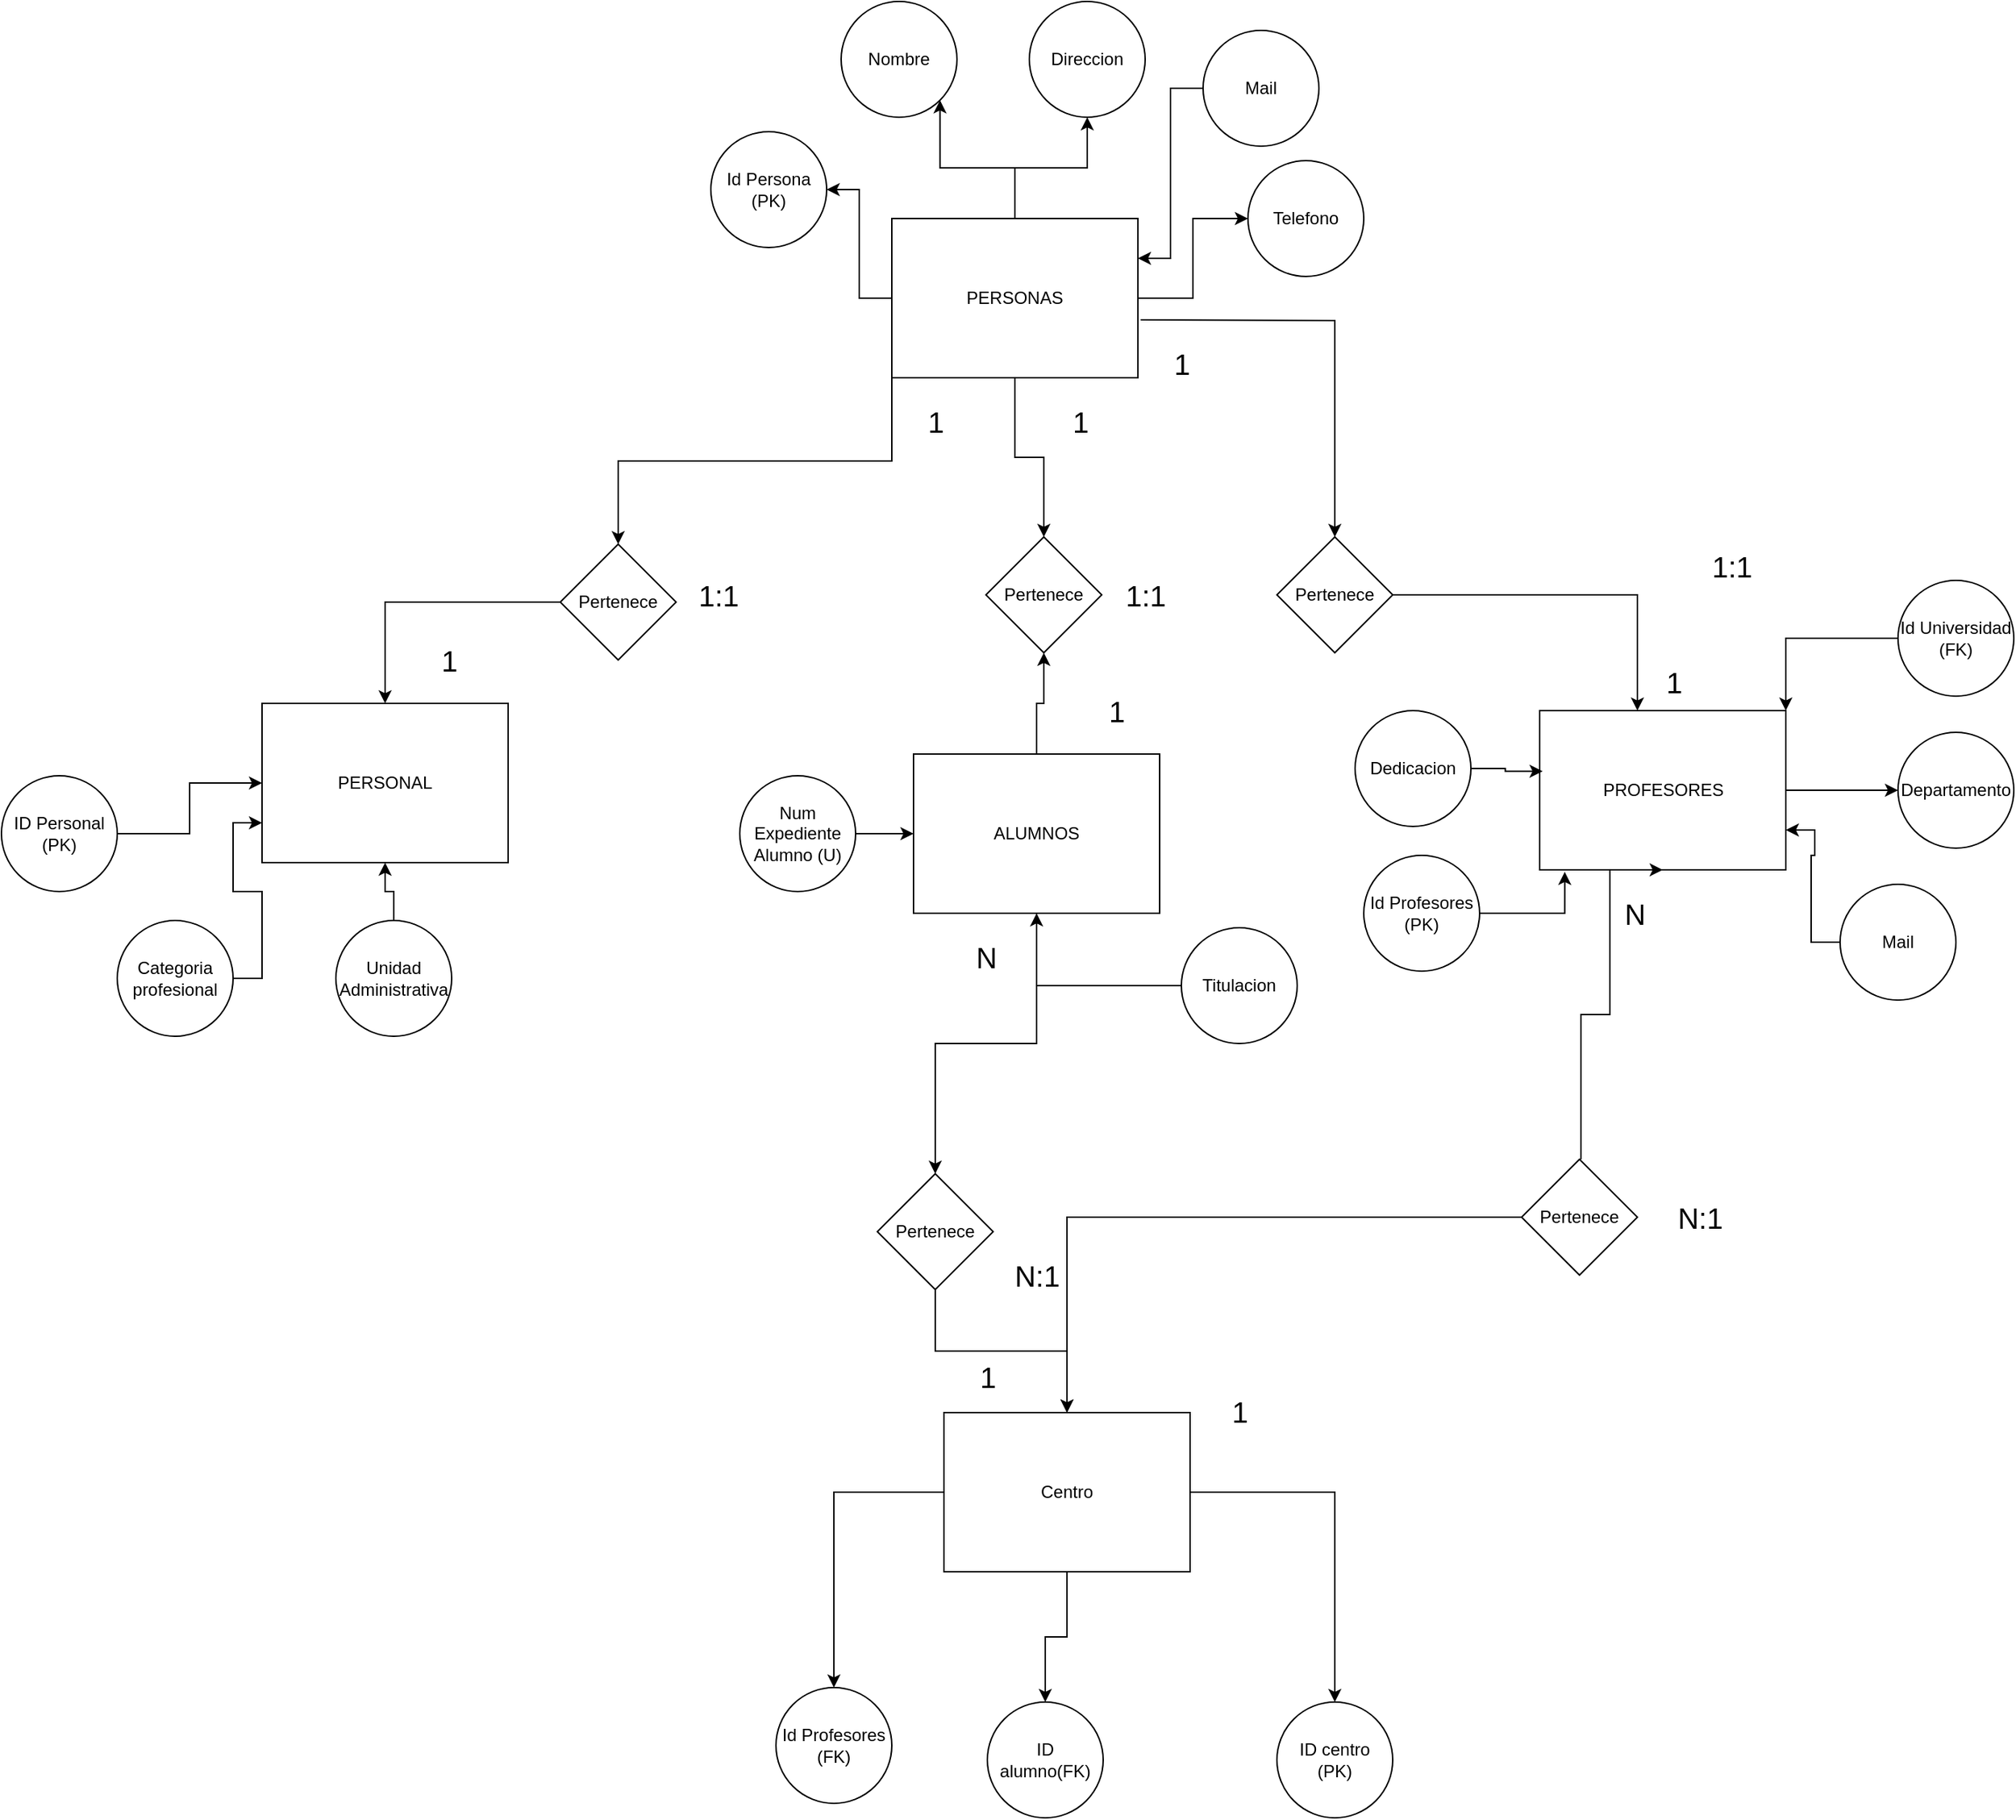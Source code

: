 <mxfile version="21.6.9" type="github">
  <diagram name="Página-1" id="3q9xWgRthOthwWZfE3vy">
    <mxGraphModel dx="1235" dy="681" grid="1" gridSize="10" guides="1" tooltips="1" connect="1" arrows="1" fold="1" page="1" pageScale="1" pageWidth="827" pageHeight="1169" math="0" shadow="0">
      <root>
        <mxCell id="0" />
        <mxCell id="1" parent="0" />
        <mxCell id="7VZtbE0K-8lsqiVPZy5T-9" style="edgeStyle=orthogonalEdgeStyle;rounded=0;orthogonalLoop=1;jettySize=auto;html=1;" edge="1" parent="1" source="O2jvAxq6eTJDAw0DrWdv-2" target="O2jvAxq6eTJDAw0DrWdv-78">
          <mxGeometry relative="1" as="geometry" />
        </mxCell>
        <mxCell id="7VZtbE0K-8lsqiVPZy5T-14" style="edgeStyle=orthogonalEdgeStyle;rounded=0;orthogonalLoop=1;jettySize=auto;html=1;entryX=0.5;entryY=1;entryDx=0;entryDy=0;" edge="1" parent="1" source="O2jvAxq6eTJDAw0DrWdv-2" target="7VZtbE0K-8lsqiVPZy5T-44">
          <mxGeometry relative="1" as="geometry">
            <mxPoint x="1084.716" y="588.284" as="targetPoint" />
          </mxGeometry>
        </mxCell>
        <mxCell id="O2jvAxq6eTJDAw0DrWdv-2" value="ALUMNOS" style="rounded=0;whiteSpace=wrap;html=1;" parent="1" vertex="1">
          <mxGeometry x="950" y="640" width="170" height="110" as="geometry" />
        </mxCell>
        <mxCell id="O2jvAxq6eTJDAw0DrWdv-3" value="Id Persona&lt;br&gt;(PK)" style="ellipse;whiteSpace=wrap;html=1;" parent="1" vertex="1">
          <mxGeometry x="810" y="210" width="80" height="80" as="geometry" />
        </mxCell>
        <mxCell id="7VZtbE0K-8lsqiVPZy5T-32" style="edgeStyle=orthogonalEdgeStyle;rounded=0;orthogonalLoop=1;jettySize=auto;html=1;" edge="1" parent="1" source="O2jvAxq6eTJDAw0DrWdv-12" target="O2jvAxq6eTJDAw0DrWdv-14">
          <mxGeometry relative="1" as="geometry" />
        </mxCell>
        <mxCell id="O2jvAxq6eTJDAw0DrWdv-12" value="PROFESORES" style="rounded=0;whiteSpace=wrap;html=1;" parent="1" vertex="1">
          <mxGeometry x="1382.5" y="610" width="170" height="110" as="geometry" />
        </mxCell>
        <mxCell id="O2jvAxq6eTJDAw0DrWdv-81" style="edgeStyle=orthogonalEdgeStyle;rounded=0;orthogonalLoop=1;jettySize=auto;html=1;entryX=0.102;entryY=1.013;entryDx=0;entryDy=0;entryPerimeter=0;" parent="1" source="O2jvAxq6eTJDAw0DrWdv-13" target="O2jvAxq6eTJDAw0DrWdv-12" edge="1">
          <mxGeometry relative="1" as="geometry">
            <Array as="points">
              <mxPoint x="1270" y="750" />
              <mxPoint x="1400" y="750" />
            </Array>
          </mxGeometry>
        </mxCell>
        <mxCell id="O2jvAxq6eTJDAw0DrWdv-13" value="Id Profesores&lt;br&gt;(PK)" style="ellipse;whiteSpace=wrap;html=1;" parent="1" vertex="1">
          <mxGeometry x="1261" y="710" width="80" height="80" as="geometry" />
        </mxCell>
        <mxCell id="O2jvAxq6eTJDAw0DrWdv-14" value="Departamento" style="ellipse;whiteSpace=wrap;html=1;" parent="1" vertex="1">
          <mxGeometry x="1630" y="625" width="80" height="80" as="geometry" />
        </mxCell>
        <mxCell id="7VZtbE0K-8lsqiVPZy5T-36" style="edgeStyle=orthogonalEdgeStyle;rounded=0;orthogonalLoop=1;jettySize=auto;html=1;entryX=0.012;entryY=0.381;entryDx=0;entryDy=0;entryPerimeter=0;" edge="1" parent="1" source="O2jvAxq6eTJDAw0DrWdv-15" target="O2jvAxq6eTJDAw0DrWdv-12">
          <mxGeometry relative="1" as="geometry" />
        </mxCell>
        <mxCell id="O2jvAxq6eTJDAw0DrWdv-15" value="Dedicacion" style="ellipse;whiteSpace=wrap;html=1;" parent="1" vertex="1">
          <mxGeometry x="1255" y="610" width="80" height="80" as="geometry" />
        </mxCell>
        <mxCell id="O2jvAxq6eTJDAw0DrWdv-85" style="edgeStyle=orthogonalEdgeStyle;rounded=0;orthogonalLoop=1;jettySize=auto;html=1;entryX=1;entryY=0.75;entryDx=0;entryDy=0;" parent="1" source="O2jvAxq6eTJDAw0DrWdv-23" target="O2jvAxq6eTJDAw0DrWdv-12" edge="1">
          <mxGeometry relative="1" as="geometry" />
        </mxCell>
        <mxCell id="O2jvAxq6eTJDAw0DrWdv-23" value="Mail" style="ellipse;whiteSpace=wrap;html=1;" parent="1" vertex="1">
          <mxGeometry x="1590" y="730" width="80" height="80" as="geometry" />
        </mxCell>
        <mxCell id="7VZtbE0K-8lsqiVPZy5T-35" style="edgeStyle=orthogonalEdgeStyle;rounded=0;orthogonalLoop=1;jettySize=auto;html=1;entryX=1;entryY=0;entryDx=0;entryDy=0;" edge="1" parent="1" source="O2jvAxq6eTJDAw0DrWdv-27" target="O2jvAxq6eTJDAw0DrWdv-12">
          <mxGeometry relative="1" as="geometry" />
        </mxCell>
        <mxCell id="O2jvAxq6eTJDAw0DrWdv-27" value="Id Universidad&lt;br&gt;(FK)" style="ellipse;whiteSpace=wrap;html=1;" parent="1" vertex="1">
          <mxGeometry x="1630" y="520" width="80" height="80" as="geometry" />
        </mxCell>
        <mxCell id="7VZtbE0K-8lsqiVPZy5T-72" style="edgeStyle=orthogonalEdgeStyle;rounded=0;orthogonalLoop=1;jettySize=auto;html=1;" edge="1" parent="1" source="O2jvAxq6eTJDAw0DrWdv-28" target="O2jvAxq6eTJDAw0DrWdv-86">
          <mxGeometry relative="1" as="geometry" />
        </mxCell>
        <mxCell id="7VZtbE0K-8lsqiVPZy5T-73" style="edgeStyle=orthogonalEdgeStyle;rounded=0;orthogonalLoop=1;jettySize=auto;html=1;entryX=0.5;entryY=0;entryDx=0;entryDy=0;" edge="1" parent="1" source="O2jvAxq6eTJDAw0DrWdv-28" target="O2jvAxq6eTJDAw0DrWdv-33">
          <mxGeometry relative="1" as="geometry" />
        </mxCell>
        <mxCell id="7VZtbE0K-8lsqiVPZy5T-75" style="edgeStyle=orthogonalEdgeStyle;rounded=0;orthogonalLoop=1;jettySize=auto;html=1;" edge="1" parent="1" source="O2jvAxq6eTJDAw0DrWdv-28" target="O2jvAxq6eTJDAw0DrWdv-32">
          <mxGeometry relative="1" as="geometry" />
        </mxCell>
        <mxCell id="O2jvAxq6eTJDAw0DrWdv-28" value="Centro" style="rounded=0;whiteSpace=wrap;html=1;" parent="1" vertex="1">
          <mxGeometry x="971" y="1095" width="170" height="110" as="geometry" />
        </mxCell>
        <mxCell id="O2jvAxq6eTJDAw0DrWdv-53" style="edgeStyle=orthogonalEdgeStyle;rounded=0;orthogonalLoop=1;jettySize=auto;html=1;entryX=0;entryY=0.75;entryDx=0;entryDy=0;" parent="1" source="O2jvAxq6eTJDAw0DrWdv-30" target="O2jvAxq6eTJDAw0DrWdv-36" edge="1">
          <mxGeometry relative="1" as="geometry" />
        </mxCell>
        <mxCell id="O2jvAxq6eTJDAw0DrWdv-30" value="Categoria profesional" style="ellipse;whiteSpace=wrap;html=1;" parent="1" vertex="1">
          <mxGeometry x="400" y="755" width="80" height="80" as="geometry" />
        </mxCell>
        <mxCell id="O2jvAxq6eTJDAw0DrWdv-54" style="edgeStyle=orthogonalEdgeStyle;rounded=0;orthogonalLoop=1;jettySize=auto;html=1;entryX=0.5;entryY=1;entryDx=0;entryDy=0;" parent="1" source="O2jvAxq6eTJDAw0DrWdv-31" target="O2jvAxq6eTJDAw0DrWdv-36" edge="1">
          <mxGeometry relative="1" as="geometry" />
        </mxCell>
        <mxCell id="O2jvAxq6eTJDAw0DrWdv-31" value="Unidad Administrativa" style="ellipse;whiteSpace=wrap;html=1;" parent="1" vertex="1">
          <mxGeometry x="551" y="755" width="80" height="80" as="geometry" />
        </mxCell>
        <mxCell id="O2jvAxq6eTJDAw0DrWdv-32" value="ID centro&lt;br&gt;(PK)" style="ellipse;whiteSpace=wrap;html=1;" parent="1" vertex="1">
          <mxGeometry x="1201" y="1295" width="80" height="80" as="geometry" />
        </mxCell>
        <mxCell id="O2jvAxq6eTJDAw0DrWdv-33" value="ID alumno(FK)" style="ellipse;whiteSpace=wrap;html=1;" parent="1" vertex="1">
          <mxGeometry x="1001" y="1295" width="80" height="80" as="geometry" />
        </mxCell>
        <mxCell id="7VZtbE0K-8lsqiVPZy5T-64" style="edgeStyle=orthogonalEdgeStyle;rounded=0;orthogonalLoop=1;jettySize=auto;html=1;entryX=0.5;entryY=1;entryDx=0;entryDy=0;" edge="1" parent="1" source="O2jvAxq6eTJDAw0DrWdv-34" target="O2jvAxq6eTJDAw0DrWdv-2">
          <mxGeometry relative="1" as="geometry" />
        </mxCell>
        <mxCell id="O2jvAxq6eTJDAw0DrWdv-34" value="Titulacion" style="ellipse;whiteSpace=wrap;html=1;" parent="1" vertex="1">
          <mxGeometry x="1135" y="760" width="80" height="80" as="geometry" />
        </mxCell>
        <mxCell id="O2jvAxq6eTJDAw0DrWdv-36" value="PERSONAL" style="rounded=0;whiteSpace=wrap;html=1;" parent="1" vertex="1">
          <mxGeometry x="500" y="605" width="170" height="110" as="geometry" />
        </mxCell>
        <mxCell id="O2jvAxq6eTJDAw0DrWdv-38" value="Nombre" style="ellipse;whiteSpace=wrap;html=1;" parent="1" vertex="1">
          <mxGeometry x="900" y="120" width="80" height="80" as="geometry" />
        </mxCell>
        <mxCell id="O2jvAxq6eTJDAw0DrWdv-39" value="Direccion" style="ellipse;whiteSpace=wrap;html=1;" parent="1" vertex="1">
          <mxGeometry x="1030" y="120" width="80" height="80" as="geometry" />
        </mxCell>
        <mxCell id="7VZtbE0K-8lsqiVPZy5T-67" style="edgeStyle=orthogonalEdgeStyle;rounded=0;orthogonalLoop=1;jettySize=auto;html=1;entryX=1;entryY=0.25;entryDx=0;entryDy=0;" edge="1" parent="1" source="O2jvAxq6eTJDAw0DrWdv-41" target="7VZtbE0K-8lsqiVPZy5T-3">
          <mxGeometry relative="1" as="geometry" />
        </mxCell>
        <mxCell id="O2jvAxq6eTJDAw0DrWdv-41" value="Mail" style="ellipse;whiteSpace=wrap;html=1;" parent="1" vertex="1">
          <mxGeometry x="1150" y="140" width="80" height="80" as="geometry" />
        </mxCell>
        <mxCell id="O2jvAxq6eTJDAw0DrWdv-43" value="Telefono&lt;br&gt;" style="ellipse;whiteSpace=wrap;html=1;" parent="1" vertex="1">
          <mxGeometry x="1181" y="230" width="80" height="80" as="geometry" />
        </mxCell>
        <mxCell id="O2jvAxq6eTJDAw0DrWdv-76" style="edgeStyle=orthogonalEdgeStyle;rounded=0;orthogonalLoop=1;jettySize=auto;html=1;entryX=0.5;entryY=1;entryDx=0;entryDy=0;exitX=0.5;exitY=0;exitDx=0;exitDy=0;" parent="1" target="O2jvAxq6eTJDAw0DrWdv-12" edge="1">
          <mxGeometry relative="1" as="geometry">
            <mxPoint x="1411" y="920" as="sourcePoint" />
            <Array as="points">
              <mxPoint x="1411" y="820" />
              <mxPoint x="1431" y="820" />
              <mxPoint x="1431" y="720" />
            </Array>
          </mxGeometry>
        </mxCell>
        <mxCell id="7VZtbE0K-8lsqiVPZy5T-92" style="edgeStyle=orthogonalEdgeStyle;rounded=0;orthogonalLoop=1;jettySize=auto;html=1;" edge="1" parent="1" source="O2jvAxq6eTJDAw0DrWdv-78" target="O2jvAxq6eTJDAw0DrWdv-28">
          <mxGeometry relative="1" as="geometry" />
        </mxCell>
        <mxCell id="O2jvAxq6eTJDAw0DrWdv-78" value="Pertenece" style="rhombus;whiteSpace=wrap;html=1;" parent="1" vertex="1">
          <mxGeometry x="925" y="930" width="80" height="80" as="geometry" />
        </mxCell>
        <mxCell id="O2jvAxq6eTJDAw0DrWdv-86" value="Id Profesores&lt;br&gt;(FK)" style="ellipse;whiteSpace=wrap;html=1;" parent="1" vertex="1">
          <mxGeometry x="855" y="1285" width="80" height="80" as="geometry" />
        </mxCell>
        <mxCell id="O2jvAxq6eTJDAw0DrWdv-105" value="&lt;font style=&quot;font-size: 20px;&quot;&gt;1&lt;/font&gt;" style="text;html=1;align=center;verticalAlign=middle;resizable=0;points=[];autosize=1;strokeColor=none;fillColor=none;" parent="1" vertex="1">
          <mxGeometry x="986" y="1050" width="30" height="40" as="geometry" />
        </mxCell>
        <mxCell id="O2jvAxq6eTJDAw0DrWdv-110" style="edgeStyle=orthogonalEdgeStyle;rounded=0;orthogonalLoop=1;jettySize=auto;html=1;" parent="1" source="O2jvAxq6eTJDAw0DrWdv-109" target="O2jvAxq6eTJDAw0DrWdv-36" edge="1">
          <mxGeometry relative="1" as="geometry" />
        </mxCell>
        <mxCell id="O2jvAxq6eTJDAw0DrWdv-109" value="ID Personal (PK)" style="ellipse;whiteSpace=wrap;html=1;" parent="1" vertex="1">
          <mxGeometry x="320" y="655" width="80" height="80" as="geometry" />
        </mxCell>
        <mxCell id="7VZtbE0K-8lsqiVPZy5T-93" style="edgeStyle=orthogonalEdgeStyle;rounded=0;orthogonalLoop=1;jettySize=auto;html=1;" edge="1" parent="1" source="O2jvAxq6eTJDAw0DrWdv-120" target="O2jvAxq6eTJDAw0DrWdv-28">
          <mxGeometry relative="1" as="geometry" />
        </mxCell>
        <mxCell id="O2jvAxq6eTJDAw0DrWdv-120" value="Pertenece" style="rhombus;whiteSpace=wrap;html=1;" parent="1" vertex="1">
          <mxGeometry x="1370" y="920" width="80" height="80" as="geometry" />
        </mxCell>
        <mxCell id="O2jvAxq6eTJDAw0DrWdv-124" value="&lt;font style=&quot;font-size: 20px;&quot;&gt;N&lt;/font&gt;" style="text;html=1;align=center;verticalAlign=middle;resizable=0;points=[];autosize=1;strokeColor=none;fillColor=none;" parent="1" vertex="1">
          <mxGeometry x="1427.5" y="730" width="40" height="40" as="geometry" />
        </mxCell>
        <mxCell id="7VZtbE0K-8lsqiVPZy5T-38" style="edgeStyle=orthogonalEdgeStyle;rounded=0;orthogonalLoop=1;jettySize=auto;html=1;" edge="1" parent="1" source="7VZtbE0K-8lsqiVPZy5T-3" target="O2jvAxq6eTJDAw0DrWdv-3">
          <mxGeometry relative="1" as="geometry" />
        </mxCell>
        <mxCell id="7VZtbE0K-8lsqiVPZy5T-39" style="edgeStyle=orthogonalEdgeStyle;rounded=0;orthogonalLoop=1;jettySize=auto;html=1;entryX=1;entryY=1;entryDx=0;entryDy=0;" edge="1" parent="1" source="7VZtbE0K-8lsqiVPZy5T-3" target="O2jvAxq6eTJDAw0DrWdv-38">
          <mxGeometry relative="1" as="geometry" />
        </mxCell>
        <mxCell id="7VZtbE0K-8lsqiVPZy5T-40" style="edgeStyle=orthogonalEdgeStyle;rounded=0;orthogonalLoop=1;jettySize=auto;html=1;" edge="1" parent="1" source="7VZtbE0K-8lsqiVPZy5T-3" target="O2jvAxq6eTJDAw0DrWdv-39">
          <mxGeometry relative="1" as="geometry" />
        </mxCell>
        <mxCell id="7VZtbE0K-8lsqiVPZy5T-41" style="edgeStyle=orthogonalEdgeStyle;rounded=0;orthogonalLoop=1;jettySize=auto;html=1;" edge="1" parent="1" source="7VZtbE0K-8lsqiVPZy5T-3" target="O2jvAxq6eTJDAw0DrWdv-43">
          <mxGeometry relative="1" as="geometry" />
        </mxCell>
        <mxCell id="7VZtbE0K-8lsqiVPZy5T-46" style="edgeStyle=orthogonalEdgeStyle;rounded=0;orthogonalLoop=1;jettySize=auto;html=1;" edge="1" parent="1" source="7VZtbE0K-8lsqiVPZy5T-3" target="7VZtbE0K-8lsqiVPZy5T-44">
          <mxGeometry relative="1" as="geometry" />
        </mxCell>
        <mxCell id="7VZtbE0K-8lsqiVPZy5T-47" style="edgeStyle=orthogonalEdgeStyle;rounded=0;orthogonalLoop=1;jettySize=auto;html=1;entryX=0.5;entryY=0;entryDx=0;entryDy=0;" edge="1" parent="1" target="7VZtbE0K-8lsqiVPZy5T-45">
          <mxGeometry relative="1" as="geometry">
            <mxPoint x="1106.86" y="340" as="sourcePoint" />
            <mxPoint x="1449.431" y="455.071" as="targetPoint" />
          </mxGeometry>
        </mxCell>
        <mxCell id="7VZtbE0K-8lsqiVPZy5T-48" style="edgeStyle=orthogonalEdgeStyle;rounded=0;orthogonalLoop=1;jettySize=auto;html=1;exitX=0;exitY=1;exitDx=0;exitDy=0;" edge="1" parent="1" source="7VZtbE0K-8lsqiVPZy5T-3" target="7VZtbE0K-8lsqiVPZy5T-43">
          <mxGeometry relative="1" as="geometry" />
        </mxCell>
        <mxCell id="7VZtbE0K-8lsqiVPZy5T-3" value="PERSONAS" style="rounded=0;whiteSpace=wrap;html=1;" vertex="1" parent="1">
          <mxGeometry x="935" y="270" width="170" height="110" as="geometry" />
        </mxCell>
        <mxCell id="7VZtbE0K-8lsqiVPZy5T-49" style="edgeStyle=orthogonalEdgeStyle;rounded=0;orthogonalLoop=1;jettySize=auto;html=1;" edge="1" parent="1" source="7VZtbE0K-8lsqiVPZy5T-43" target="O2jvAxq6eTJDAw0DrWdv-36">
          <mxGeometry relative="1" as="geometry" />
        </mxCell>
        <mxCell id="7VZtbE0K-8lsqiVPZy5T-43" value="Pertenece" style="rhombus;whiteSpace=wrap;html=1;" vertex="1" parent="1">
          <mxGeometry x="706" y="495" width="80" height="80" as="geometry" />
        </mxCell>
        <mxCell id="7VZtbE0K-8lsqiVPZy5T-44" value="Pertenece" style="rhombus;whiteSpace=wrap;html=1;" vertex="1" parent="1">
          <mxGeometry x="1000" y="490" width="80" height="80" as="geometry" />
        </mxCell>
        <mxCell id="7VZtbE0K-8lsqiVPZy5T-52" style="edgeStyle=orthogonalEdgeStyle;rounded=0;orthogonalLoop=1;jettySize=auto;html=1;" edge="1" parent="1" source="7VZtbE0K-8lsqiVPZy5T-45" target="O2jvAxq6eTJDAw0DrWdv-12">
          <mxGeometry relative="1" as="geometry">
            <Array as="points">
              <mxPoint x="1450" y="590" />
              <mxPoint x="1450" y="590" />
            </Array>
          </mxGeometry>
        </mxCell>
        <mxCell id="7VZtbE0K-8lsqiVPZy5T-45" value="Pertenece" style="rhombus;whiteSpace=wrap;html=1;" vertex="1" parent="1">
          <mxGeometry x="1201" y="490" width="80" height="80" as="geometry" />
        </mxCell>
        <mxCell id="7VZtbE0K-8lsqiVPZy5T-58" value="&lt;font style=&quot;font-size: 20px;&quot;&gt;1&lt;/font&gt;" style="text;html=1;align=center;verticalAlign=middle;resizable=0;points=[];autosize=1;strokeColor=none;fillColor=none;" vertex="1" parent="1">
          <mxGeometry x="1075" y="590" width="30" height="40" as="geometry" />
        </mxCell>
        <mxCell id="7VZtbE0K-8lsqiVPZy5T-61" value="&lt;font style=&quot;font-size: 20px;&quot;&gt;1&lt;/font&gt;" style="text;html=1;align=center;verticalAlign=middle;resizable=0;points=[];autosize=1;strokeColor=none;fillColor=none;" vertex="1" parent="1">
          <mxGeometry x="1460" y="570" width="30" height="40" as="geometry" />
        </mxCell>
        <mxCell id="7VZtbE0K-8lsqiVPZy5T-78" style="edgeStyle=orthogonalEdgeStyle;rounded=0;orthogonalLoop=1;jettySize=auto;html=1;" edge="1" parent="1" source="7VZtbE0K-8lsqiVPZy5T-77" target="O2jvAxq6eTJDAw0DrWdv-2">
          <mxGeometry relative="1" as="geometry" />
        </mxCell>
        <mxCell id="7VZtbE0K-8lsqiVPZy5T-77" value="Num Expediente Alumno (U)" style="ellipse;whiteSpace=wrap;html=1;" vertex="1" parent="1">
          <mxGeometry x="830" y="655" width="80" height="80" as="geometry" />
        </mxCell>
        <mxCell id="7VZtbE0K-8lsqiVPZy5T-81" value="&lt;font style=&quot;font-size: 20px;&quot;&gt;1&lt;/font&gt;" style="text;html=1;align=center;verticalAlign=middle;resizable=0;points=[];autosize=1;strokeColor=none;fillColor=none;" vertex="1" parent="1">
          <mxGeometry x="614" y="555" width="30" height="40" as="geometry" />
        </mxCell>
        <mxCell id="7VZtbE0K-8lsqiVPZy5T-82" value="&lt;font style=&quot;font-size: 20px;&quot;&gt;1:1&lt;/font&gt;" style="text;html=1;align=center;verticalAlign=middle;resizable=0;points=[];autosize=1;strokeColor=none;fillColor=none;" vertex="1" parent="1">
          <mxGeometry x="790" y="510" width="50" height="40" as="geometry" />
        </mxCell>
        <mxCell id="7VZtbE0K-8lsqiVPZy5T-83" value="&lt;font style=&quot;font-size: 20px;&quot;&gt;N&lt;/font&gt;" style="text;html=1;align=center;verticalAlign=middle;resizable=0;points=[];autosize=1;strokeColor=none;fillColor=none;" vertex="1" parent="1">
          <mxGeometry x="980" y="760" width="40" height="40" as="geometry" />
        </mxCell>
        <mxCell id="7VZtbE0K-8lsqiVPZy5T-84" value="&lt;font style=&quot;font-size: 20px;&quot;&gt;N:1&lt;/font&gt;" style="text;html=1;align=center;verticalAlign=middle;resizable=0;points=[];autosize=1;strokeColor=none;fillColor=none;" vertex="1" parent="1">
          <mxGeometry x="1010" y="980" width="50" height="40" as="geometry" />
        </mxCell>
        <mxCell id="7VZtbE0K-8lsqiVPZy5T-85" value="&lt;font style=&quot;font-size: 20px;&quot;&gt;1&lt;/font&gt;" style="text;html=1;align=center;verticalAlign=middle;resizable=0;points=[];autosize=1;strokeColor=none;fillColor=none;" vertex="1" parent="1">
          <mxGeometry x="1160" y="1074" width="30" height="40" as="geometry" />
        </mxCell>
        <mxCell id="7VZtbE0K-8lsqiVPZy5T-86" value="&lt;font style=&quot;font-size: 20px;&quot;&gt;N:1&lt;/font&gt;" style="text;html=1;align=center;verticalAlign=middle;resizable=0;points=[];autosize=1;strokeColor=none;fillColor=none;" vertex="1" parent="1">
          <mxGeometry x="1467.5" y="940" width="50" height="40" as="geometry" />
        </mxCell>
        <mxCell id="7VZtbE0K-8lsqiVPZy5T-87" value="&lt;font style=&quot;font-size: 20px;&quot;&gt;1:1&lt;/font&gt;" style="text;html=1;align=center;verticalAlign=middle;resizable=0;points=[];autosize=1;strokeColor=none;fillColor=none;" vertex="1" parent="1">
          <mxGeometry x="1085" y="510" width="50" height="40" as="geometry" />
        </mxCell>
        <mxCell id="7VZtbE0K-8lsqiVPZy5T-88" value="&lt;font style=&quot;font-size: 20px;&quot;&gt;1:1&lt;/font&gt;" style="text;html=1;align=center;verticalAlign=middle;resizable=0;points=[];autosize=1;strokeColor=none;fillColor=none;" vertex="1" parent="1">
          <mxGeometry x="1490" y="490" width="50" height="40" as="geometry" />
        </mxCell>
        <mxCell id="7VZtbE0K-8lsqiVPZy5T-89" value="&lt;font style=&quot;font-size: 20px;&quot;&gt;1&lt;/font&gt;" style="text;html=1;align=center;verticalAlign=middle;resizable=0;points=[];autosize=1;strokeColor=none;fillColor=none;" vertex="1" parent="1">
          <mxGeometry x="950" y="390" width="30" height="40" as="geometry" />
        </mxCell>
        <mxCell id="7VZtbE0K-8lsqiVPZy5T-90" value="&lt;font style=&quot;font-size: 20px;&quot;&gt;1&lt;/font&gt;" style="text;html=1;align=center;verticalAlign=middle;resizable=0;points=[];autosize=1;strokeColor=none;fillColor=none;" vertex="1" parent="1">
          <mxGeometry x="1050" y="390" width="30" height="40" as="geometry" />
        </mxCell>
        <mxCell id="7VZtbE0K-8lsqiVPZy5T-91" value="&lt;font style=&quot;font-size: 20px;&quot;&gt;1&lt;/font&gt;" style="text;html=1;align=center;verticalAlign=middle;resizable=0;points=[];autosize=1;strokeColor=none;fillColor=none;" vertex="1" parent="1">
          <mxGeometry x="1120" y="350" width="30" height="40" as="geometry" />
        </mxCell>
      </root>
    </mxGraphModel>
  </diagram>
</mxfile>
